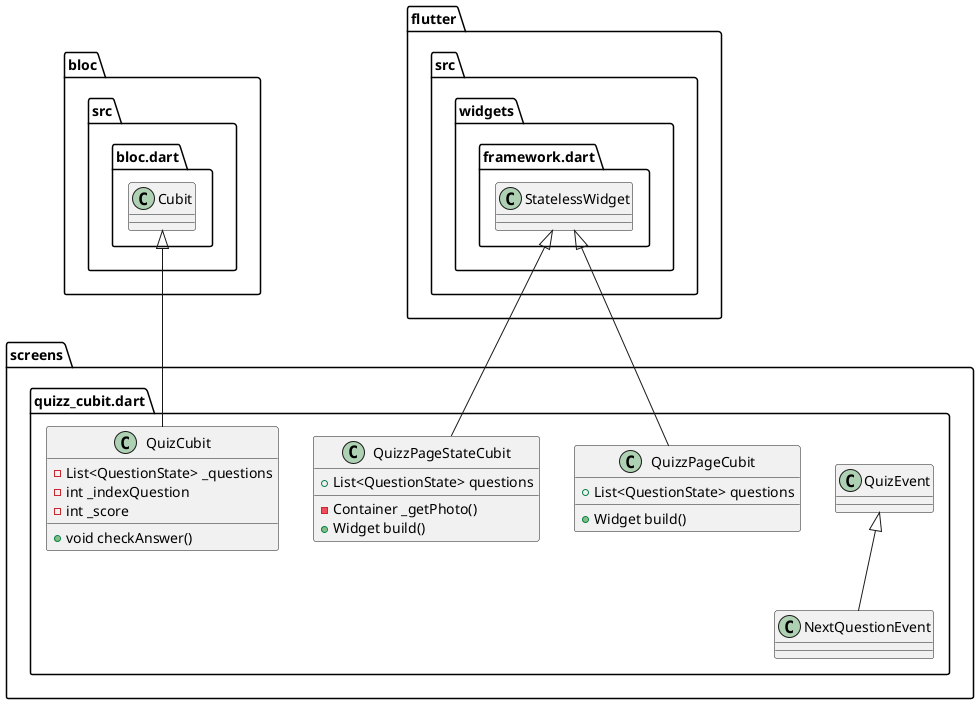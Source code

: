 @startuml
set namespaceSeparator ::

class "screens::quizz_cubit.dart::QuizEvent" {
}

class "screens::quizz_cubit.dart::NextQuestionEvent" {
}

"screens::quizz_cubit.dart::QuizEvent" <|-- "screens::quizz_cubit.dart::NextQuestionEvent"

class "screens::quizz_cubit.dart::QuizCubit" {
  -List<QuestionState> _questions
  -int _indexQuestion
  -int _score
  +void checkAnswer()
}

"bloc::src::bloc.dart::Cubit" <|-- "screens::quizz_cubit.dart::QuizCubit"

class "screens::quizz_cubit.dart::QuizzPageCubit" {
  +List<QuestionState> questions
  +Widget build()
}

"flutter::src::widgets::framework.dart::StatelessWidget" <|-- "screens::quizz_cubit.dart::QuizzPageCubit"

class "screens::quizz_cubit.dart::QuizzPageStateCubit" {
  +List<QuestionState> questions
  -Container _getPhoto()
  +Widget build()
}

"flutter::src::widgets::framework.dart::StatelessWidget" <|-- "screens::quizz_cubit.dart::QuizzPageStateCubit"

@enduml
